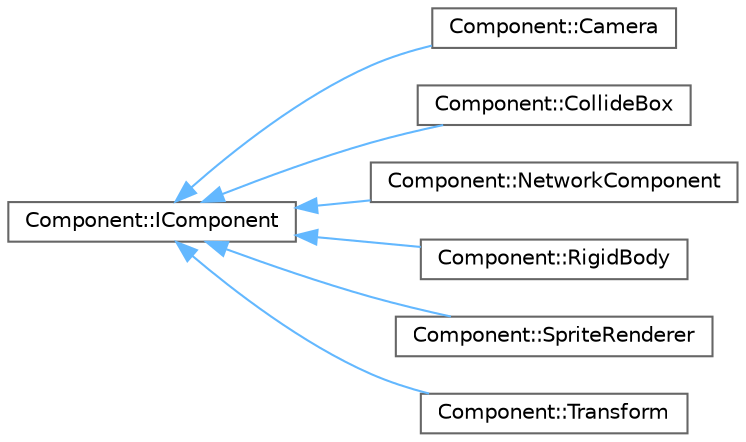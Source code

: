 digraph "Graphical Class Hierarchy"
{
 // LATEX_PDF_SIZE
  bgcolor="transparent";
  edge [fontname=Helvetica,fontsize=10,labelfontname=Helvetica,labelfontsize=10];
  node [fontname=Helvetica,fontsize=10,shape=box,height=0.2,width=0.4];
  rankdir="LR";
  Node0 [label="Component::IComponent",height=0.2,width=0.4,color="grey40", fillcolor="white", style="filled",URL="$d4/d04/class_component_1_1_i_component.html",tooltip="Base class for all components."];
  Node0 -> Node1 [dir="back",color="steelblue1",style="solid"];
  Node1 [label="Component::Camera",height=0.2,width=0.4,color="grey40", fillcolor="white", style="filled",URL="$db/dc7/class_component_1_1_camera.html",tooltip=" "];
  Node0 -> Node2 [dir="back",color="steelblue1",style="solid"];
  Node2 [label="Component::CollideBox",height=0.2,width=0.4,color="grey40", fillcolor="white", style="filled",URL="$d9/dab/struct_component_1_1_collide_box.html",tooltip=" "];
  Node0 -> Node3 [dir="back",color="steelblue1",style="solid"];
  Node3 [label="Component::NetworkComponent",height=0.2,width=0.4,color="grey40", fillcolor="white", style="filled",URL="$d2/df0/class_component_1_1_network_component.html",tooltip="Network component."];
  Node0 -> Node4 [dir="back",color="steelblue1",style="solid"];
  Node4 [label="Component::RigidBody",height=0.2,width=0.4,color="grey40", fillcolor="white", style="filled",URL="$db/d72/class_component_1_1_rigid_body.html",tooltip="Component that adds a rigidbody to an entity."];
  Node0 -> Node5 [dir="back",color="steelblue1",style="solid"];
  Node5 [label="Component::SpriteRenderer",height=0.2,width=0.4,color="grey40", fillcolor="white", style="filled",URL="$d3/def/class_component_1_1_sprite_renderer.html",tooltip=" "];
  Node0 -> Node6 [dir="back",color="steelblue1",style="solid"];
  Node6 [label="Component::Transform",height=0.2,width=0.4,color="grey40", fillcolor="white", style="filled",URL="$d5/db8/class_component_1_1_transform.html",tooltip="Component that adds a transform to an entity."];
}
